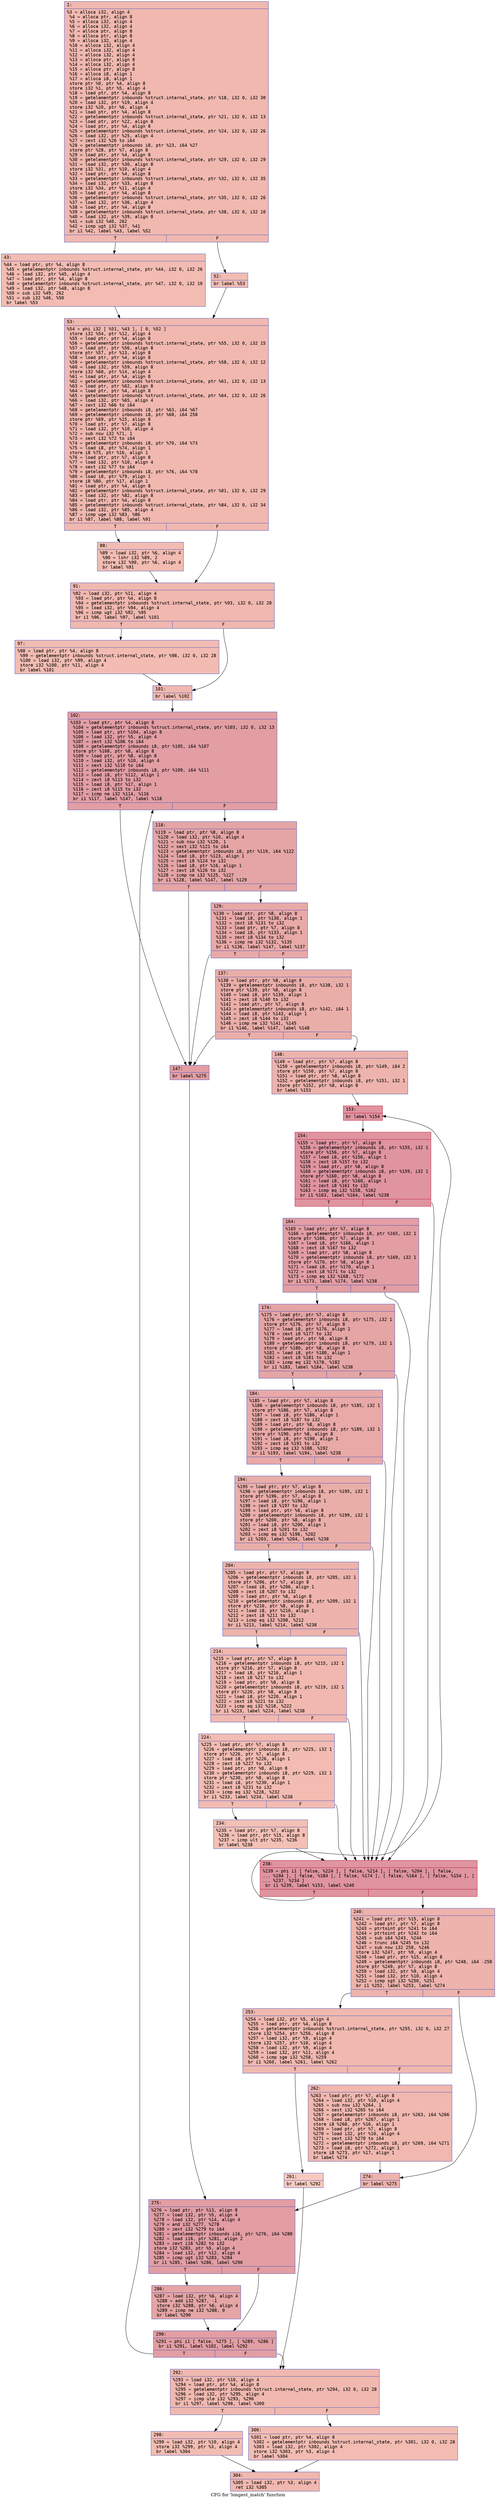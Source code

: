 digraph "CFG for 'longest_match' function" {
	label="CFG for 'longest_match' function";

	Node0x600000a3d590 [shape=record,color="#3d50c3ff", style=filled, fillcolor="#dc5d4a70" fontname="Courier",label="{2:\l|  %3 = alloca i32, align 4\l  %4 = alloca ptr, align 8\l  %5 = alloca i32, align 4\l  %6 = alloca i32, align 4\l  %7 = alloca ptr, align 8\l  %8 = alloca ptr, align 8\l  %9 = alloca i32, align 4\l  %10 = alloca i32, align 4\l  %11 = alloca i32, align 4\l  %12 = alloca i32, align 4\l  %13 = alloca ptr, align 8\l  %14 = alloca i32, align 4\l  %15 = alloca ptr, align 8\l  %16 = alloca i8, align 1\l  %17 = alloca i8, align 1\l  store ptr %0, ptr %4, align 8\l  store i32 %1, ptr %5, align 4\l  %18 = load ptr, ptr %4, align 8\l  %19 = getelementptr inbounds %struct.internal_state, ptr %18, i32 0, i32 30\l  %20 = load i32, ptr %19, align 4\l  store i32 %20, ptr %6, align 4\l  %21 = load ptr, ptr %4, align 8\l  %22 = getelementptr inbounds %struct.internal_state, ptr %21, i32 0, i32 13\l  %23 = load ptr, ptr %22, align 8\l  %24 = load ptr, ptr %4, align 8\l  %25 = getelementptr inbounds %struct.internal_state, ptr %24, i32 0, i32 26\l  %26 = load i32, ptr %25, align 4\l  %27 = zext i32 %26 to i64\l  %28 = getelementptr inbounds i8, ptr %23, i64 %27\l  store ptr %28, ptr %7, align 8\l  %29 = load ptr, ptr %4, align 8\l  %30 = getelementptr inbounds %struct.internal_state, ptr %29, i32 0, i32 29\l  %31 = load i32, ptr %30, align 8\l  store i32 %31, ptr %10, align 4\l  %32 = load ptr, ptr %4, align 8\l  %33 = getelementptr inbounds %struct.internal_state, ptr %32, i32 0, i32 35\l  %34 = load i32, ptr %33, align 8\l  store i32 %34, ptr %11, align 4\l  %35 = load ptr, ptr %4, align 8\l  %36 = getelementptr inbounds %struct.internal_state, ptr %35, i32 0, i32 26\l  %37 = load i32, ptr %36, align 4\l  %38 = load ptr, ptr %4, align 8\l  %39 = getelementptr inbounds %struct.internal_state, ptr %38, i32 0, i32 10\l  %40 = load i32, ptr %39, align 8\l  %41 = sub i32 %40, 262\l  %42 = icmp ugt i32 %37, %41\l  br i1 %42, label %43, label %52\l|{<s0>T|<s1>F}}"];
	Node0x600000a3d590:s0 -> Node0x600000a3d5e0[tooltip="2 -> 43\nProbability 50.00%" ];
	Node0x600000a3d590:s1 -> Node0x600000a3d630[tooltip="2 -> 52\nProbability 50.00%" ];
	Node0x600000a3d5e0 [shape=record,color="#3d50c3ff", style=filled, fillcolor="#e1675170" fontname="Courier",label="{43:\l|  %44 = load ptr, ptr %4, align 8\l  %45 = getelementptr inbounds %struct.internal_state, ptr %44, i32 0, i32 26\l  %46 = load i32, ptr %45, align 4\l  %47 = load ptr, ptr %4, align 8\l  %48 = getelementptr inbounds %struct.internal_state, ptr %47, i32 0, i32 10\l  %49 = load i32, ptr %48, align 8\l  %50 = sub i32 %49, 262\l  %51 = sub i32 %46, %50\l  br label %53\l}"];
	Node0x600000a3d5e0 -> Node0x600000a3d680[tooltip="43 -> 53\nProbability 100.00%" ];
	Node0x600000a3d630 [shape=record,color="#3d50c3ff", style=filled, fillcolor="#e1675170" fontname="Courier",label="{52:\l|  br label %53\l}"];
	Node0x600000a3d630 -> Node0x600000a3d680[tooltip="52 -> 53\nProbability 100.00%" ];
	Node0x600000a3d680 [shape=record,color="#3d50c3ff", style=filled, fillcolor="#dc5d4a70" fontname="Courier",label="{53:\l|  %54 = phi i32 [ %51, %43 ], [ 0, %52 ]\l  store i32 %54, ptr %12, align 4\l  %55 = load ptr, ptr %4, align 8\l  %56 = getelementptr inbounds %struct.internal_state, ptr %55, i32 0, i32 15\l  %57 = load ptr, ptr %56, align 8\l  store ptr %57, ptr %13, align 8\l  %58 = load ptr, ptr %4, align 8\l  %59 = getelementptr inbounds %struct.internal_state, ptr %58, i32 0, i32 12\l  %60 = load i32, ptr %59, align 8\l  store i32 %60, ptr %14, align 4\l  %61 = load ptr, ptr %4, align 8\l  %62 = getelementptr inbounds %struct.internal_state, ptr %61, i32 0, i32 13\l  %63 = load ptr, ptr %62, align 8\l  %64 = load ptr, ptr %4, align 8\l  %65 = getelementptr inbounds %struct.internal_state, ptr %64, i32 0, i32 26\l  %66 = load i32, ptr %65, align 4\l  %67 = zext i32 %66 to i64\l  %68 = getelementptr inbounds i8, ptr %63, i64 %67\l  %69 = getelementptr inbounds i8, ptr %68, i64 258\l  store ptr %69, ptr %15, align 8\l  %70 = load ptr, ptr %7, align 8\l  %71 = load i32, ptr %10, align 4\l  %72 = sub nsw i32 %71, 1\l  %73 = sext i32 %72 to i64\l  %74 = getelementptr inbounds i8, ptr %70, i64 %73\l  %75 = load i8, ptr %74, align 1\l  store i8 %75, ptr %16, align 1\l  %76 = load ptr, ptr %7, align 8\l  %77 = load i32, ptr %10, align 4\l  %78 = sext i32 %77 to i64\l  %79 = getelementptr inbounds i8, ptr %76, i64 %78\l  %80 = load i8, ptr %79, align 1\l  store i8 %80, ptr %17, align 1\l  %81 = load ptr, ptr %4, align 8\l  %82 = getelementptr inbounds %struct.internal_state, ptr %81, i32 0, i32 29\l  %83 = load i32, ptr %82, align 8\l  %84 = load ptr, ptr %4, align 8\l  %85 = getelementptr inbounds %struct.internal_state, ptr %84, i32 0, i32 34\l  %86 = load i32, ptr %85, align 4\l  %87 = icmp uge i32 %83, %86\l  br i1 %87, label %88, label %91\l|{<s0>T|<s1>F}}"];
	Node0x600000a3d680:s0 -> Node0x600000a3d6d0[tooltip="53 -> 88\nProbability 50.00%" ];
	Node0x600000a3d680:s1 -> Node0x600000a3d720[tooltip="53 -> 91\nProbability 50.00%" ];
	Node0x600000a3d6d0 [shape=record,color="#3d50c3ff", style=filled, fillcolor="#e1675170" fontname="Courier",label="{88:\l|  %89 = load i32, ptr %6, align 4\l  %90 = lshr i32 %89, 2\l  store i32 %90, ptr %6, align 4\l  br label %91\l}"];
	Node0x600000a3d6d0 -> Node0x600000a3d720[tooltip="88 -> 91\nProbability 100.00%" ];
	Node0x600000a3d720 [shape=record,color="#3d50c3ff", style=filled, fillcolor="#dc5d4a70" fontname="Courier",label="{91:\l|  %92 = load i32, ptr %11, align 4\l  %93 = load ptr, ptr %4, align 8\l  %94 = getelementptr inbounds %struct.internal_state, ptr %93, i32 0, i32 28\l  %95 = load i32, ptr %94, align 4\l  %96 = icmp ugt i32 %92, %95\l  br i1 %96, label %97, label %101\l|{<s0>T|<s1>F}}"];
	Node0x600000a3d720:s0 -> Node0x600000a3d770[tooltip="91 -> 97\nProbability 50.00%" ];
	Node0x600000a3d720:s1 -> Node0x600000a3d7c0[tooltip="91 -> 101\nProbability 50.00%" ];
	Node0x600000a3d770 [shape=record,color="#3d50c3ff", style=filled, fillcolor="#e1675170" fontname="Courier",label="{97:\l|  %98 = load ptr, ptr %4, align 8\l  %99 = getelementptr inbounds %struct.internal_state, ptr %98, i32 0, i32 28\l  %100 = load i32, ptr %99, align 4\l  store i32 %100, ptr %11, align 4\l  br label %101\l}"];
	Node0x600000a3d770 -> Node0x600000a3d7c0[tooltip="97 -> 101\nProbability 100.00%" ];
	Node0x600000a3d7c0 [shape=record,color="#3d50c3ff", style=filled, fillcolor="#dc5d4a70" fontname="Courier",label="{101:\l|  br label %102\l}"];
	Node0x600000a3d7c0 -> Node0x600000a3d810[tooltip="101 -> 102\nProbability 100.00%" ];
	Node0x600000a3d810 [shape=record,color="#3d50c3ff", style=filled, fillcolor="#be242e70" fontname="Courier",label="{102:\l|  %103 = load ptr, ptr %4, align 8\l  %104 = getelementptr inbounds %struct.internal_state, ptr %103, i32 0, i32 13\l  %105 = load ptr, ptr %104, align 8\l  %106 = load i32, ptr %5, align 4\l  %107 = zext i32 %106 to i64\l  %108 = getelementptr inbounds i8, ptr %105, i64 %107\l  store ptr %108, ptr %8, align 8\l  %109 = load ptr, ptr %8, align 8\l  %110 = load i32, ptr %10, align 4\l  %111 = sext i32 %110 to i64\l  %112 = getelementptr inbounds i8, ptr %109, i64 %111\l  %113 = load i8, ptr %112, align 1\l  %114 = zext i8 %113 to i32\l  %115 = load i8, ptr %17, align 1\l  %116 = zext i8 %115 to i32\l  %117 = icmp ne i32 %114, %116\l  br i1 %117, label %147, label %118\l|{<s0>T|<s1>F}}"];
	Node0x600000a3d810:s0 -> Node0x600000a3d950[tooltip="102 -> 147\nProbability 50.00%" ];
	Node0x600000a3d810:s1 -> Node0x600000a3d860[tooltip="102 -> 118\nProbability 50.00%" ];
	Node0x600000a3d860 [shape=record,color="#3d50c3ff", style=filled, fillcolor="#c5333470" fontname="Courier",label="{118:\l|  %119 = load ptr, ptr %8, align 8\l  %120 = load i32, ptr %10, align 4\l  %121 = sub nsw i32 %120, 1\l  %122 = sext i32 %121 to i64\l  %123 = getelementptr inbounds i8, ptr %119, i64 %122\l  %124 = load i8, ptr %123, align 1\l  %125 = zext i8 %124 to i32\l  %126 = load i8, ptr %16, align 1\l  %127 = zext i8 %126 to i32\l  %128 = icmp ne i32 %125, %127\l  br i1 %128, label %147, label %129\l|{<s0>T|<s1>F}}"];
	Node0x600000a3d860:s0 -> Node0x600000a3d950[tooltip="118 -> 147\nProbability 50.00%" ];
	Node0x600000a3d860:s1 -> Node0x600000a3d8b0[tooltip="118 -> 129\nProbability 50.00%" ];
	Node0x600000a3d8b0 [shape=record,color="#3d50c3ff", style=filled, fillcolor="#ca3b3770" fontname="Courier",label="{129:\l|  %130 = load ptr, ptr %8, align 8\l  %131 = load i8, ptr %130, align 1\l  %132 = zext i8 %131 to i32\l  %133 = load ptr, ptr %7, align 8\l  %134 = load i8, ptr %133, align 1\l  %135 = zext i8 %134 to i32\l  %136 = icmp ne i32 %132, %135\l  br i1 %136, label %147, label %137\l|{<s0>T|<s1>F}}"];
	Node0x600000a3d8b0:s0 -> Node0x600000a3d950[tooltip="129 -> 147\nProbability 50.00%" ];
	Node0x600000a3d8b0:s1 -> Node0x600000a3d900[tooltip="129 -> 137\nProbability 50.00%" ];
	Node0x600000a3d900 [shape=record,color="#3d50c3ff", style=filled, fillcolor="#d0473d70" fontname="Courier",label="{137:\l|  %138 = load ptr, ptr %8, align 8\l  %139 = getelementptr inbounds i8, ptr %138, i32 1\l  store ptr %139, ptr %8, align 8\l  %140 = load i8, ptr %139, align 1\l  %141 = zext i8 %140 to i32\l  %142 = load ptr, ptr %7, align 8\l  %143 = getelementptr inbounds i8, ptr %142, i64 1\l  %144 = load i8, ptr %143, align 1\l  %145 = zext i8 %144 to i32\l  %146 = icmp ne i32 %141, %145\l  br i1 %146, label %147, label %148\l|{<s0>T|<s1>F}}"];
	Node0x600000a3d900:s0 -> Node0x600000a3d950[tooltip="137 -> 147\nProbability 50.00%" ];
	Node0x600000a3d900:s1 -> Node0x600000a3d9a0[tooltip="137 -> 148\nProbability 50.00%" ];
	Node0x600000a3d950 [shape=record,color="#3d50c3ff", style=filled, fillcolor="#be242e70" fontname="Courier",label="{147:\l|  br label %275\l}"];
	Node0x600000a3d950 -> Node0x600000a3def0[tooltip="147 -> 275\nProbability 100.00%" ];
	Node0x600000a3d9a0 [shape=record,color="#3d50c3ff", style=filled, fillcolor="#d6524470" fontname="Courier",label="{148:\l|  %149 = load ptr, ptr %7, align 8\l  %150 = getelementptr inbounds i8, ptr %149, i64 2\l  store ptr %150, ptr %7, align 8\l  %151 = load ptr, ptr %8, align 8\l  %152 = getelementptr inbounds i8, ptr %151, i32 1\l  store ptr %152, ptr %8, align 8\l  br label %153\l}"];
	Node0x600000a3d9a0 -> Node0x600000a3d9f0[tooltip="148 -> 153\nProbability 100.00%" ];
	Node0x600000a3d9f0 [shape=record,color="#b70d28ff", style=filled, fillcolor="#b70d2870" fontname="Courier",label="{153:\l|  br label %154\l}"];
	Node0x600000a3d9f0 -> Node0x600000a3da40[tooltip="153 -> 154\nProbability 100.00%" ];
	Node0x600000a3da40 [shape=record,color="#b70d28ff", style=filled, fillcolor="#b70d2870" fontname="Courier",label="{154:\l|  %155 = load ptr, ptr %7, align 8\l  %156 = getelementptr inbounds i8, ptr %155, i32 1\l  store ptr %156, ptr %7, align 8\l  %157 = load i8, ptr %156, align 1\l  %158 = zext i8 %157 to i32\l  %159 = load ptr, ptr %8, align 8\l  %160 = getelementptr inbounds i8, ptr %159, i32 1\l  store ptr %160, ptr %8, align 8\l  %161 = load i8, ptr %160, align 1\l  %162 = zext i8 %161 to i32\l  %163 = icmp eq i32 %158, %162\l  br i1 %163, label %164, label %238\l|{<s0>T|<s1>F}}"];
	Node0x600000a3da40:s0 -> Node0x600000a3da90[tooltip="154 -> 164\nProbability 50.00%" ];
	Node0x600000a3da40:s1 -> Node0x600000a3dd10[tooltip="154 -> 238\nProbability 50.00%" ];
	Node0x600000a3da90 [shape=record,color="#3d50c3ff", style=filled, fillcolor="#be242e70" fontname="Courier",label="{164:\l|  %165 = load ptr, ptr %7, align 8\l  %166 = getelementptr inbounds i8, ptr %165, i32 1\l  store ptr %166, ptr %7, align 8\l  %167 = load i8, ptr %166, align 1\l  %168 = zext i8 %167 to i32\l  %169 = load ptr, ptr %8, align 8\l  %170 = getelementptr inbounds i8, ptr %169, i32 1\l  store ptr %170, ptr %8, align 8\l  %171 = load i8, ptr %170, align 1\l  %172 = zext i8 %171 to i32\l  %173 = icmp eq i32 %168, %172\l  br i1 %173, label %174, label %238\l|{<s0>T|<s1>F}}"];
	Node0x600000a3da90:s0 -> Node0x600000a3dae0[tooltip="164 -> 174\nProbability 50.00%" ];
	Node0x600000a3da90:s1 -> Node0x600000a3dd10[tooltip="164 -> 238\nProbability 50.00%" ];
	Node0x600000a3dae0 [shape=record,color="#3d50c3ff", style=filled, fillcolor="#c5333470" fontname="Courier",label="{174:\l|  %175 = load ptr, ptr %7, align 8\l  %176 = getelementptr inbounds i8, ptr %175, i32 1\l  store ptr %176, ptr %7, align 8\l  %177 = load i8, ptr %176, align 1\l  %178 = zext i8 %177 to i32\l  %179 = load ptr, ptr %8, align 8\l  %180 = getelementptr inbounds i8, ptr %179, i32 1\l  store ptr %180, ptr %8, align 8\l  %181 = load i8, ptr %180, align 1\l  %182 = zext i8 %181 to i32\l  %183 = icmp eq i32 %178, %182\l  br i1 %183, label %184, label %238\l|{<s0>T|<s1>F}}"];
	Node0x600000a3dae0:s0 -> Node0x600000a3db30[tooltip="174 -> 184\nProbability 50.00%" ];
	Node0x600000a3dae0:s1 -> Node0x600000a3dd10[tooltip="174 -> 238\nProbability 50.00%" ];
	Node0x600000a3db30 [shape=record,color="#3d50c3ff", style=filled, fillcolor="#ca3b3770" fontname="Courier",label="{184:\l|  %185 = load ptr, ptr %7, align 8\l  %186 = getelementptr inbounds i8, ptr %185, i32 1\l  store ptr %186, ptr %7, align 8\l  %187 = load i8, ptr %186, align 1\l  %188 = zext i8 %187 to i32\l  %189 = load ptr, ptr %8, align 8\l  %190 = getelementptr inbounds i8, ptr %189, i32 1\l  store ptr %190, ptr %8, align 8\l  %191 = load i8, ptr %190, align 1\l  %192 = zext i8 %191 to i32\l  %193 = icmp eq i32 %188, %192\l  br i1 %193, label %194, label %238\l|{<s0>T|<s1>F}}"];
	Node0x600000a3db30:s0 -> Node0x600000a3db80[tooltip="184 -> 194\nProbability 50.00%" ];
	Node0x600000a3db30:s1 -> Node0x600000a3dd10[tooltip="184 -> 238\nProbability 50.00%" ];
	Node0x600000a3db80 [shape=record,color="#3d50c3ff", style=filled, fillcolor="#d0473d70" fontname="Courier",label="{194:\l|  %195 = load ptr, ptr %7, align 8\l  %196 = getelementptr inbounds i8, ptr %195, i32 1\l  store ptr %196, ptr %7, align 8\l  %197 = load i8, ptr %196, align 1\l  %198 = zext i8 %197 to i32\l  %199 = load ptr, ptr %8, align 8\l  %200 = getelementptr inbounds i8, ptr %199, i32 1\l  store ptr %200, ptr %8, align 8\l  %201 = load i8, ptr %200, align 1\l  %202 = zext i8 %201 to i32\l  %203 = icmp eq i32 %198, %202\l  br i1 %203, label %204, label %238\l|{<s0>T|<s1>F}}"];
	Node0x600000a3db80:s0 -> Node0x600000a3dbd0[tooltip="194 -> 204\nProbability 50.00%" ];
	Node0x600000a3db80:s1 -> Node0x600000a3dd10[tooltip="194 -> 238\nProbability 50.00%" ];
	Node0x600000a3dbd0 [shape=record,color="#3d50c3ff", style=filled, fillcolor="#d6524470" fontname="Courier",label="{204:\l|  %205 = load ptr, ptr %7, align 8\l  %206 = getelementptr inbounds i8, ptr %205, i32 1\l  store ptr %206, ptr %7, align 8\l  %207 = load i8, ptr %206, align 1\l  %208 = zext i8 %207 to i32\l  %209 = load ptr, ptr %8, align 8\l  %210 = getelementptr inbounds i8, ptr %209, i32 1\l  store ptr %210, ptr %8, align 8\l  %211 = load i8, ptr %210, align 1\l  %212 = zext i8 %211 to i32\l  %213 = icmp eq i32 %208, %212\l  br i1 %213, label %214, label %238\l|{<s0>T|<s1>F}}"];
	Node0x600000a3dbd0:s0 -> Node0x600000a3dc20[tooltip="204 -> 214\nProbability 50.00%" ];
	Node0x600000a3dbd0:s1 -> Node0x600000a3dd10[tooltip="204 -> 238\nProbability 50.00%" ];
	Node0x600000a3dc20 [shape=record,color="#3d50c3ff", style=filled, fillcolor="#dc5d4a70" fontname="Courier",label="{214:\l|  %215 = load ptr, ptr %7, align 8\l  %216 = getelementptr inbounds i8, ptr %215, i32 1\l  store ptr %216, ptr %7, align 8\l  %217 = load i8, ptr %216, align 1\l  %218 = zext i8 %217 to i32\l  %219 = load ptr, ptr %8, align 8\l  %220 = getelementptr inbounds i8, ptr %219, i32 1\l  store ptr %220, ptr %8, align 8\l  %221 = load i8, ptr %220, align 1\l  %222 = zext i8 %221 to i32\l  %223 = icmp eq i32 %218, %222\l  br i1 %223, label %224, label %238\l|{<s0>T|<s1>F}}"];
	Node0x600000a3dc20:s0 -> Node0x600000a3dc70[tooltip="214 -> 224\nProbability 50.00%" ];
	Node0x600000a3dc20:s1 -> Node0x600000a3dd10[tooltip="214 -> 238\nProbability 50.00%" ];
	Node0x600000a3dc70 [shape=record,color="#3d50c3ff", style=filled, fillcolor="#e1675170" fontname="Courier",label="{224:\l|  %225 = load ptr, ptr %7, align 8\l  %226 = getelementptr inbounds i8, ptr %225, i32 1\l  store ptr %226, ptr %7, align 8\l  %227 = load i8, ptr %226, align 1\l  %228 = zext i8 %227 to i32\l  %229 = load ptr, ptr %8, align 8\l  %230 = getelementptr inbounds i8, ptr %229, i32 1\l  store ptr %230, ptr %8, align 8\l  %231 = load i8, ptr %230, align 1\l  %232 = zext i8 %231 to i32\l  %233 = icmp eq i32 %228, %232\l  br i1 %233, label %234, label %238\l|{<s0>T|<s1>F}}"];
	Node0x600000a3dc70:s0 -> Node0x600000a3dcc0[tooltip="224 -> 234\nProbability 50.00%" ];
	Node0x600000a3dc70:s1 -> Node0x600000a3dd10[tooltip="224 -> 238\nProbability 50.00%" ];
	Node0x600000a3dcc0 [shape=record,color="#3d50c3ff", style=filled, fillcolor="#e5705870" fontname="Courier",label="{234:\l|  %235 = load ptr, ptr %7, align 8\l  %236 = load ptr, ptr %15, align 8\l  %237 = icmp ult ptr %235, %236\l  br label %238\l}"];
	Node0x600000a3dcc0 -> Node0x600000a3dd10[tooltip="234 -> 238\nProbability 100.00%" ];
	Node0x600000a3dd10 [shape=record,color="#b70d28ff", style=filled, fillcolor="#b70d2870" fontname="Courier",label="{238:\l|  %239 = phi i1 [ false, %224 ], [ false, %214 ], [ false, %204 ], [ false,\l... %194 ], [ false, %184 ], [ false, %174 ], [ false, %164 ], [ false, %154 ], [\l... %237, %234 ]\l  br i1 %239, label %153, label %240\l|{<s0>T|<s1>F}}"];
	Node0x600000a3dd10:s0 -> Node0x600000a3d9f0[tooltip="238 -> 153\nProbability 96.88%" ];
	Node0x600000a3dd10:s1 -> Node0x600000a3dd60[tooltip="238 -> 240\nProbability 3.12%" ];
	Node0x600000a3dd60 [shape=record,color="#3d50c3ff", style=filled, fillcolor="#d6524470" fontname="Courier",label="{240:\l|  %241 = load ptr, ptr %15, align 8\l  %242 = load ptr, ptr %7, align 8\l  %243 = ptrtoint ptr %241 to i64\l  %244 = ptrtoint ptr %242 to i64\l  %245 = sub i64 %243, %244\l  %246 = trunc i64 %245 to i32\l  %247 = sub nsw i32 258, %246\l  store i32 %247, ptr %9, align 4\l  %248 = load ptr, ptr %15, align 8\l  %249 = getelementptr inbounds i8, ptr %248, i64 -258\l  store ptr %249, ptr %7, align 8\l  %250 = load i32, ptr %9, align 4\l  %251 = load i32, ptr %10, align 4\l  %252 = icmp sgt i32 %250, %251\l  br i1 %252, label %253, label %274\l|{<s0>T|<s1>F}}"];
	Node0x600000a3dd60:s0 -> Node0x600000a3ddb0[tooltip="240 -> 253\nProbability 50.00%" ];
	Node0x600000a3dd60:s1 -> Node0x600000a3dea0[tooltip="240 -> 274\nProbability 50.00%" ];
	Node0x600000a3ddb0 [shape=record,color="#3d50c3ff", style=filled, fillcolor="#dc5d4a70" fontname="Courier",label="{253:\l|  %254 = load i32, ptr %5, align 4\l  %255 = load ptr, ptr %4, align 8\l  %256 = getelementptr inbounds %struct.internal_state, ptr %255, i32 0, i32 27\l  store i32 %254, ptr %256, align 8\l  %257 = load i32, ptr %9, align 4\l  store i32 %257, ptr %10, align 4\l  %258 = load i32, ptr %9, align 4\l  %259 = load i32, ptr %11, align 4\l  %260 = icmp sge i32 %258, %259\l  br i1 %260, label %261, label %262\l|{<s0>T|<s1>F}}"];
	Node0x600000a3ddb0:s0 -> Node0x600000a3de00[tooltip="253 -> 261\nProbability 3.12%" ];
	Node0x600000a3ddb0:s1 -> Node0x600000a3de50[tooltip="253 -> 262\nProbability 96.88%" ];
	Node0x600000a3de00 [shape=record,color="#3d50c3ff", style=filled, fillcolor="#ef886b70" fontname="Courier",label="{261:\l|  br label %292\l}"];
	Node0x600000a3de00 -> Node0x600000a3dfe0[tooltip="261 -> 292\nProbability 100.00%" ];
	Node0x600000a3de50 [shape=record,color="#3d50c3ff", style=filled, fillcolor="#dc5d4a70" fontname="Courier",label="{262:\l|  %263 = load ptr, ptr %7, align 8\l  %264 = load i32, ptr %10, align 4\l  %265 = sub nsw i32 %264, 1\l  %266 = sext i32 %265 to i64\l  %267 = getelementptr inbounds i8, ptr %263, i64 %266\l  %268 = load i8, ptr %267, align 1\l  store i8 %268, ptr %16, align 1\l  %269 = load ptr, ptr %7, align 8\l  %270 = load i32, ptr %10, align 4\l  %271 = sext i32 %270 to i64\l  %272 = getelementptr inbounds i8, ptr %269, i64 %271\l  %273 = load i8, ptr %272, align 1\l  store i8 %273, ptr %17, align 1\l  br label %274\l}"];
	Node0x600000a3de50 -> Node0x600000a3dea0[tooltip="262 -> 274\nProbability 100.00%" ];
	Node0x600000a3dea0 [shape=record,color="#3d50c3ff", style=filled, fillcolor="#d6524470" fontname="Courier",label="{274:\l|  br label %275\l}"];
	Node0x600000a3dea0 -> Node0x600000a3def0[tooltip="274 -> 275\nProbability 100.00%" ];
	Node0x600000a3def0 [shape=record,color="#3d50c3ff", style=filled, fillcolor="#be242e70" fontname="Courier",label="{275:\l|  %276 = load ptr, ptr %13, align 8\l  %277 = load i32, ptr %5, align 4\l  %278 = load i32, ptr %14, align 4\l  %279 = and i32 %277, %278\l  %280 = zext i32 %279 to i64\l  %281 = getelementptr inbounds i16, ptr %276, i64 %280\l  %282 = load i16, ptr %281, align 2\l  %283 = zext i16 %282 to i32\l  store i32 %283, ptr %5, align 4\l  %284 = load i32, ptr %12, align 4\l  %285 = icmp ugt i32 %283, %284\l  br i1 %285, label %286, label %290\l|{<s0>T|<s1>F}}"];
	Node0x600000a3def0:s0 -> Node0x600000a3df40[tooltip="275 -> 286\nProbability 50.00%" ];
	Node0x600000a3def0:s1 -> Node0x600000a3df90[tooltip="275 -> 290\nProbability 50.00%" ];
	Node0x600000a3df40 [shape=record,color="#3d50c3ff", style=filled, fillcolor="#c5333470" fontname="Courier",label="{286:\l|  %287 = load i32, ptr %6, align 4\l  %288 = add i32 %287, -1\l  store i32 %288, ptr %6, align 4\l  %289 = icmp ne i32 %288, 0\l  br label %290\l}"];
	Node0x600000a3df40 -> Node0x600000a3df90[tooltip="286 -> 290\nProbability 100.00%" ];
	Node0x600000a3df90 [shape=record,color="#3d50c3ff", style=filled, fillcolor="#be242e70" fontname="Courier",label="{290:\l|  %291 = phi i1 [ false, %275 ], [ %289, %286 ]\l  br i1 %291, label %102, label %292\l|{<s0>T|<s1>F}}"];
	Node0x600000a3df90:s0 -> Node0x600000a3d810[tooltip="290 -> 102\nProbability 96.88%" ];
	Node0x600000a3df90:s1 -> Node0x600000a3dfe0[tooltip="290 -> 292\nProbability 3.12%" ];
	Node0x600000a3dfe0 [shape=record,color="#3d50c3ff", style=filled, fillcolor="#dc5d4a70" fontname="Courier",label="{292:\l|  %293 = load i32, ptr %10, align 4\l  %294 = load ptr, ptr %4, align 8\l  %295 = getelementptr inbounds %struct.internal_state, ptr %294, i32 0, i32 28\l  %296 = load i32, ptr %295, align 4\l  %297 = icmp ule i32 %293, %296\l  br i1 %297, label %298, label %300\l|{<s0>T|<s1>F}}"];
	Node0x600000a3dfe0:s0 -> Node0x600000a3e030[tooltip="292 -> 298\nProbability 50.00%" ];
	Node0x600000a3dfe0:s1 -> Node0x600000a3e080[tooltip="292 -> 300\nProbability 50.00%" ];
	Node0x600000a3e030 [shape=record,color="#3d50c3ff", style=filled, fillcolor="#e1675170" fontname="Courier",label="{298:\l|  %299 = load i32, ptr %10, align 4\l  store i32 %299, ptr %3, align 4\l  br label %304\l}"];
	Node0x600000a3e030 -> Node0x600000a3e0d0[tooltip="298 -> 304\nProbability 100.00%" ];
	Node0x600000a3e080 [shape=record,color="#3d50c3ff", style=filled, fillcolor="#e1675170" fontname="Courier",label="{300:\l|  %301 = load ptr, ptr %4, align 8\l  %302 = getelementptr inbounds %struct.internal_state, ptr %301, i32 0, i32 28\l  %303 = load i32, ptr %302, align 4\l  store i32 %303, ptr %3, align 4\l  br label %304\l}"];
	Node0x600000a3e080 -> Node0x600000a3e0d0[tooltip="300 -> 304\nProbability 100.00%" ];
	Node0x600000a3e0d0 [shape=record,color="#3d50c3ff", style=filled, fillcolor="#dc5d4a70" fontname="Courier",label="{304:\l|  %305 = load i32, ptr %3, align 4\l  ret i32 %305\l}"];
}
